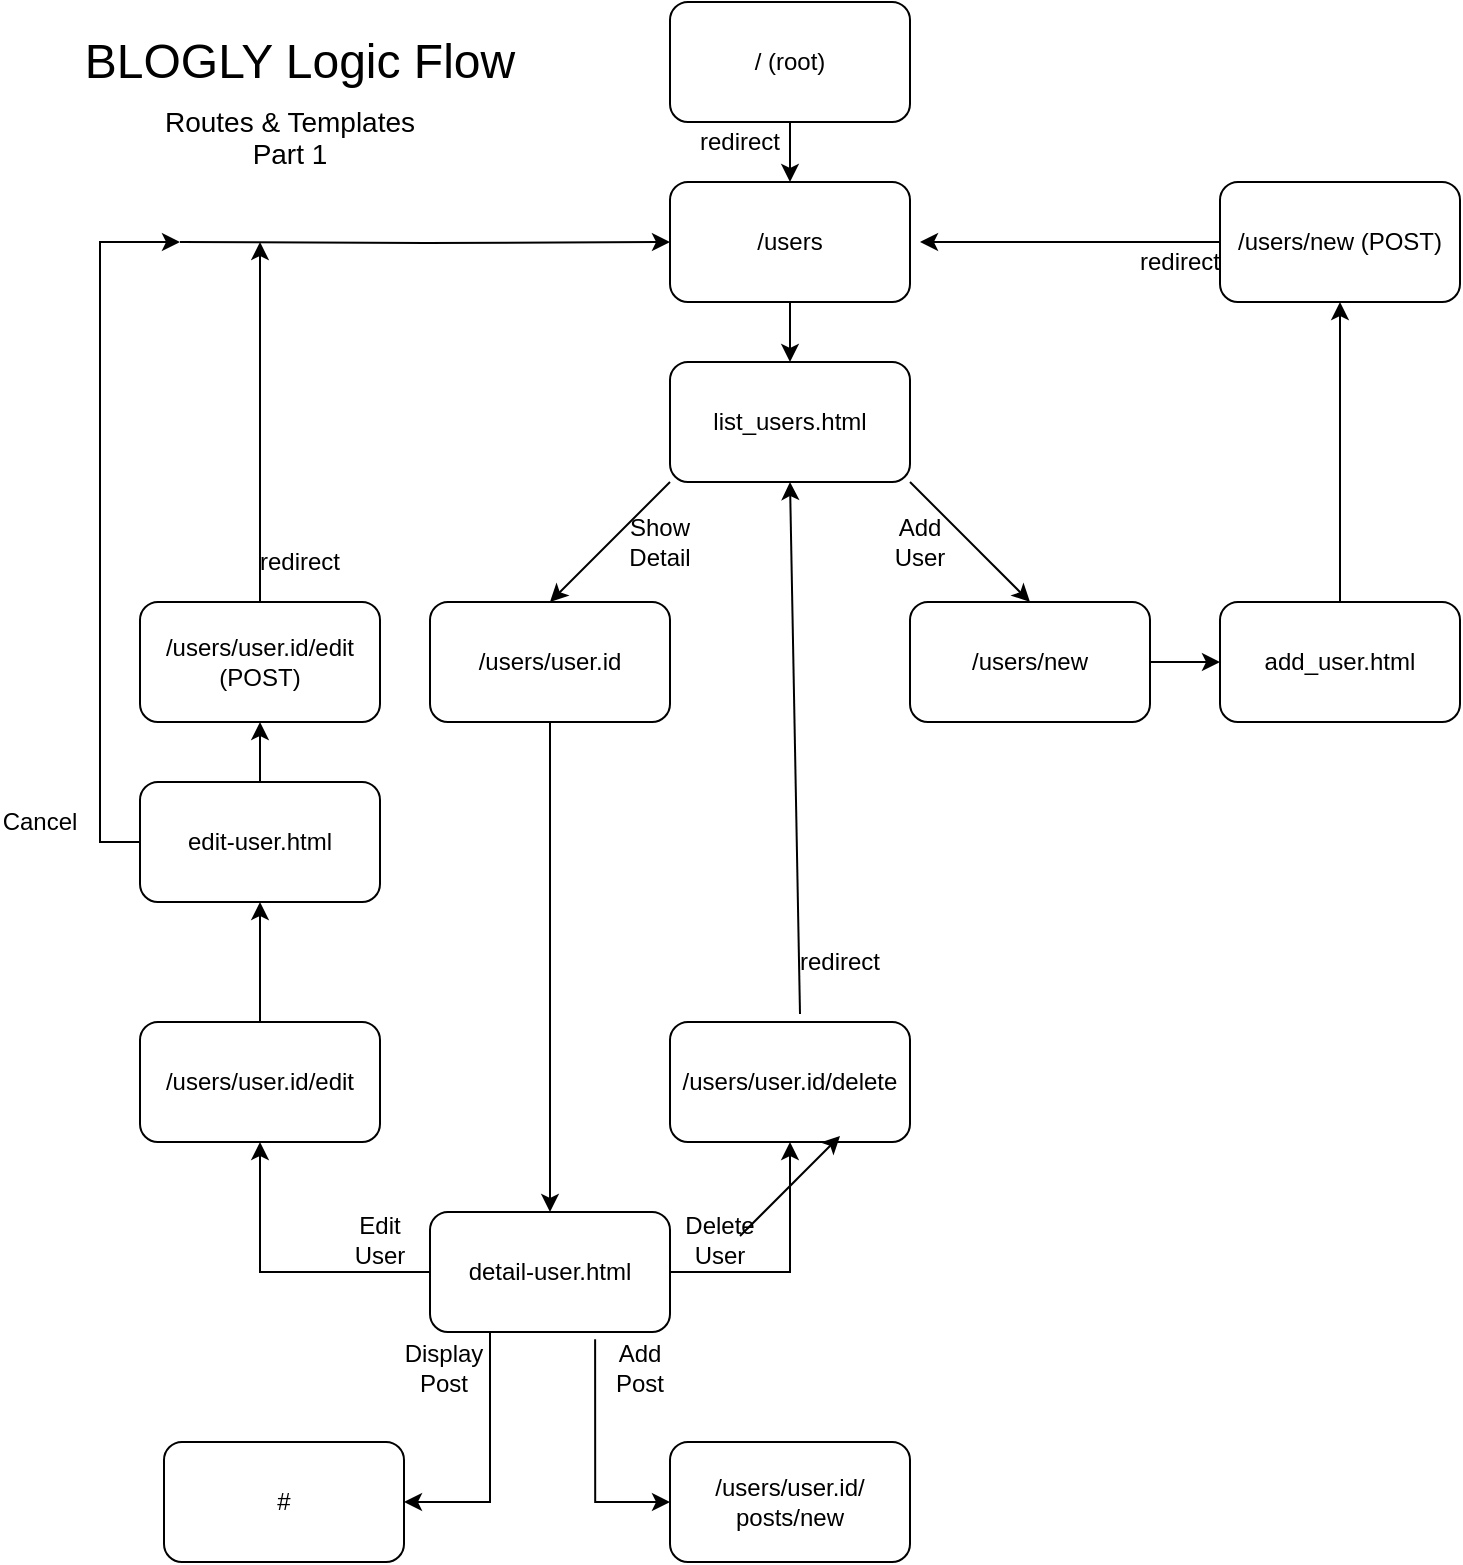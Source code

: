 <mxfile version="14.2.7" type="google"><diagram id="B1m8N1UM_1S-K_if4usi" name="Page-1"><mxGraphModel dx="1038" dy="548" grid="0" gridSize="10" guides="1" tooltips="1" connect="1" arrows="1" fold="1" page="1" pageScale="1" pageWidth="850" pageHeight="1100" background="none" math="0" shadow="0"><root><mxCell id="0"/><mxCell id="1" parent="0"/><mxCell id="d1gTPSpbbqNG_WyXYO8l-3" style="edgeStyle=none;rounded=0;orthogonalLoop=1;jettySize=auto;html=1;exitX=0.5;exitY=1;exitDx=0;exitDy=0;entryX=0.5;entryY=0;entryDx=0;entryDy=0;" parent="1" source="d1gTPSpbbqNG_WyXYO8l-1" target="d1gTPSpbbqNG_WyXYO8l-2" edge="1"><mxGeometry relative="1" as="geometry"/></mxCell><mxCell id="d1gTPSpbbqNG_WyXYO8l-1" value="/ (root)" style="rounded=1;whiteSpace=wrap;html=1;" parent="1" vertex="1"><mxGeometry x="365" y="20" width="120" height="60" as="geometry"/></mxCell><mxCell id="d1gTPSpbbqNG_WyXYO8l-2" value="/users" style="rounded=1;whiteSpace=wrap;html=1;" parent="1" vertex="1"><mxGeometry x="365" y="110" width="120" height="60" as="geometry"/></mxCell><mxCell id="Xjxq3Y1QTQwHy-LUefCz-23" style="edgeStyle=none;rounded=0;orthogonalLoop=1;jettySize=auto;html=1;exitX=0;exitY=1;exitDx=0;exitDy=0;entryX=0.5;entryY=0;entryDx=0;entryDy=0;" parent="1" source="Xjxq3Y1QTQwHy-LUefCz-1" target="Xjxq3Y1QTQwHy-LUefCz-16" edge="1"><mxGeometry relative="1" as="geometry"/></mxCell><mxCell id="Xjxq3Y1QTQwHy-LUefCz-24" style="edgeStyle=none;rounded=0;orthogonalLoop=1;jettySize=auto;html=1;exitX=1;exitY=1;exitDx=0;exitDy=0;entryX=0.5;entryY=0;entryDx=0;entryDy=0;" parent="1" source="Xjxq3Y1QTQwHy-LUefCz-1" target="Xjxq3Y1QTQwHy-LUefCz-3" edge="1"><mxGeometry relative="1" as="geometry"/></mxCell><mxCell id="6" style="edgeStyle=orthogonalEdgeStyle;rounded=0;orthogonalLoop=1;jettySize=auto;html=1;entryX=0;entryY=0.5;entryDx=0;entryDy=0;" parent="1" target="d1gTPSpbbqNG_WyXYO8l-2" edge="1"><mxGeometry relative="1" as="geometry"><mxPoint x="120" y="140" as="sourcePoint"/><mxPoint x="320" y="190" as="targetPoint"/></mxGeometry></mxCell><mxCell id="Xjxq3Y1QTQwHy-LUefCz-1" value="list_users.html" style="rounded=1;whiteSpace=wrap;html=1;" parent="1" vertex="1"><mxGeometry x="365" y="200" width="120" height="60" as="geometry"/></mxCell><mxCell id="Xjxq3Y1QTQwHy-LUefCz-9" style="edgeStyle=orthogonalEdgeStyle;rounded=0;orthogonalLoop=1;jettySize=auto;html=1;exitX=1;exitY=0.5;exitDx=0;exitDy=0;entryX=0;entryY=0.5;entryDx=0;entryDy=0;" parent="1" source="Xjxq3Y1QTQwHy-LUefCz-3" target="Xjxq3Y1QTQwHy-LUefCz-8" edge="1"><mxGeometry relative="1" as="geometry"/></mxCell><mxCell id="Xjxq3Y1QTQwHy-LUefCz-3" value="/users/new" style="rounded=1;whiteSpace=wrap;html=1;" parent="1" vertex="1"><mxGeometry x="485" y="320" width="120" height="60" as="geometry"/></mxCell><mxCell id="Xjxq3Y1QTQwHy-LUefCz-11" value="" style="edgeStyle=orthogonalEdgeStyle;rounded=0;orthogonalLoop=1;jettySize=auto;html=1;" parent="1" source="Xjxq3Y1QTQwHy-LUefCz-8" target="Xjxq3Y1QTQwHy-LUefCz-10" edge="1"><mxGeometry relative="1" as="geometry"/></mxCell><mxCell id="Xjxq3Y1QTQwHy-LUefCz-8" value="add_user.html" style="rounded=1;whiteSpace=wrap;html=1;" parent="1" vertex="1"><mxGeometry x="640" y="320" width="120" height="60" as="geometry"/></mxCell><mxCell id="Xjxq3Y1QTQwHy-LUefCz-25" style="edgeStyle=none;rounded=0;orthogonalLoop=1;jettySize=auto;html=1;exitX=0;exitY=0.5;exitDx=0;exitDy=0;" parent="1" source="Xjxq3Y1QTQwHy-LUefCz-10" edge="1"><mxGeometry relative="1" as="geometry"><mxPoint x="490" y="140" as="targetPoint"/></mxGeometry></mxCell><mxCell id="Xjxq3Y1QTQwHy-LUefCz-10" value="/users/new (POST)" style="rounded=1;whiteSpace=wrap;html=1;" parent="1" vertex="1"><mxGeometry x="640" y="110" width="120" height="60" as="geometry"/></mxCell><mxCell id="Xjxq3Y1QTQwHy-LUefCz-13" value="redirect" style="text;html=1;strokeColor=none;fillColor=none;align=center;verticalAlign=middle;whiteSpace=wrap;rounded=0;" parent="1" vertex="1"><mxGeometry x="600" y="140" width="40" height="20" as="geometry"/></mxCell><mxCell id="Xjxq3Y1QTQwHy-LUefCz-14" style="edgeStyle=orthogonalEdgeStyle;rounded=0;orthogonalLoop=1;jettySize=auto;html=1;exitX=0.5;exitY=1;exitDx=0;exitDy=0;entryX=0.5;entryY=0;entryDx=0;entryDy=0;" parent="1" source="d1gTPSpbbqNG_WyXYO8l-2" target="Xjxq3Y1QTQwHy-LUefCz-1" edge="1"><mxGeometry relative="1" as="geometry"/></mxCell><mxCell id="Xjxq3Y1QTQwHy-LUefCz-15" value="Add User" style="text;html=1;strokeColor=none;fillColor=none;align=center;verticalAlign=middle;whiteSpace=wrap;rounded=0;" parent="1" vertex="1"><mxGeometry x="470" y="280" width="40" height="20" as="geometry"/></mxCell><mxCell id="Xjxq3Y1QTQwHy-LUefCz-22" style="edgeStyle=none;rounded=0;orthogonalLoop=1;jettySize=auto;html=1;exitX=0.5;exitY=1;exitDx=0;exitDy=0;" parent="1" source="Xjxq3Y1QTQwHy-LUefCz-16" target="Xjxq3Y1QTQwHy-LUefCz-18" edge="1"><mxGeometry relative="1" as="geometry"/></mxCell><mxCell id="Xjxq3Y1QTQwHy-LUefCz-16" value="/users/user.id" style="rounded=1;whiteSpace=wrap;html=1;" parent="1" vertex="1"><mxGeometry x="245" y="320" width="120" height="60" as="geometry"/></mxCell><mxCell id="Xjxq3Y1QTQwHy-LUefCz-30" style="edgeStyle=none;rounded=0;orthogonalLoop=1;jettySize=auto;html=1;exitX=1;exitY=0.5;exitDx=0;exitDy=0;entryX=0.5;entryY=1;entryDx=0;entryDy=0;" parent="1" source="Xjxq3Y1QTQwHy-LUefCz-18" target="Xjxq3Y1QTQwHy-LUefCz-28" edge="1"><mxGeometry relative="1" as="geometry"><Array as="points"><mxPoint x="425" y="655"/></Array></mxGeometry></mxCell><mxCell id="Xjxq3Y1QTQwHy-LUefCz-31" style="edgeStyle=none;rounded=0;orthogonalLoop=1;jettySize=auto;html=1;entryX=0.5;entryY=1;entryDx=0;entryDy=0;exitX=0;exitY=0.5;exitDx=0;exitDy=0;" parent="1" source="Xjxq3Y1QTQwHy-LUefCz-18" target="Xjxq3Y1QTQwHy-LUefCz-29" edge="1"><mxGeometry relative="1" as="geometry"><mxPoint x="172" y="641" as="sourcePoint"/><Array as="points"><mxPoint x="160" y="655"/></Array></mxGeometry></mxCell><mxCell id="XTLho_6c96__DmBEc0nu-17" style="edgeStyle=orthogonalEdgeStyle;rounded=0;orthogonalLoop=1;jettySize=auto;html=1;exitX=0.688;exitY=1.06;exitDx=0;exitDy=0;entryX=0;entryY=0.5;entryDx=0;entryDy=0;exitPerimeter=0;" edge="1" parent="1" source="Xjxq3Y1QTQwHy-LUefCz-18" target="XTLho_6c96__DmBEc0nu-13"><mxGeometry relative="1" as="geometry"/></mxCell><mxCell id="XTLho_6c96__DmBEc0nu-18" style="edgeStyle=orthogonalEdgeStyle;rounded=0;orthogonalLoop=1;jettySize=auto;html=1;exitX=0.25;exitY=1;exitDx=0;exitDy=0;entryX=1;entryY=0.5;entryDx=0;entryDy=0;" edge="1" parent="1" source="Xjxq3Y1QTQwHy-LUefCz-18" target="XTLho_6c96__DmBEc0nu-14"><mxGeometry relative="1" as="geometry"/></mxCell><mxCell id="Xjxq3Y1QTQwHy-LUefCz-18" value="detail-user.html" style="rounded=1;whiteSpace=wrap;html=1;" parent="1" vertex="1"><mxGeometry x="245" y="625" width="120" height="60" as="geometry"/></mxCell><mxCell id="Xjxq3Y1QTQwHy-LUefCz-27" value="Show Detail" style="text;html=1;strokeColor=none;fillColor=none;align=center;verticalAlign=middle;whiteSpace=wrap;rounded=0;" parent="1" vertex="1"><mxGeometry x="340" y="280" width="40" height="20" as="geometry"/></mxCell><mxCell id="Xjxq3Y1QTQwHy-LUefCz-37" style="edgeStyle=none;rounded=0;orthogonalLoop=1;jettySize=auto;html=1;entryX=0.5;entryY=1;entryDx=0;entryDy=0;" parent="1" target="Xjxq3Y1QTQwHy-LUefCz-1" edge="1"><mxGeometry relative="1" as="geometry"><mxPoint x="430" y="526" as="sourcePoint"/></mxGeometry></mxCell><mxCell id="Xjxq3Y1QTQwHy-LUefCz-28" value="&lt;span&gt;/users/user.id/delete&lt;/span&gt;" style="rounded=1;whiteSpace=wrap;html=1;" parent="1" vertex="1"><mxGeometry x="365" y="530" width="120" height="60" as="geometry"/></mxCell><mxCell id="kS01yKRe7qh5U92pJ__t-3" value="" style="edgeStyle=none;rounded=0;orthogonalLoop=1;jettySize=auto;html=1;" parent="1" source="Xjxq3Y1QTQwHy-LUefCz-29" target="kS01yKRe7qh5U92pJ__t-2" edge="1"><mxGeometry relative="1" as="geometry"/></mxCell><mxCell id="Xjxq3Y1QTQwHy-LUefCz-29" value="&lt;font style=&quot;font-size: 12px&quot;&gt;/users/user.id/edit&lt;/font&gt;" style="rounded=1;whiteSpace=wrap;html=1;" parent="1" vertex="1"><mxGeometry x="100" y="530" width="120" height="60" as="geometry"/></mxCell><mxCell id="Xjxq3Y1QTQwHy-LUefCz-32" value="Edit User" style="text;html=1;strokeColor=none;fillColor=none;align=center;verticalAlign=middle;whiteSpace=wrap;rounded=0;" parent="1" vertex="1"><mxGeometry x="200" y="629" width="40" height="20" as="geometry"/></mxCell><mxCell id="Xjxq3Y1QTQwHy-LUefCz-33" value="Delete User" style="text;html=1;strokeColor=none;fillColor=none;align=center;verticalAlign=middle;whiteSpace=wrap;rounded=0;" parent="1" vertex="1"><mxGeometry x="370" y="629" width="40" height="20" as="geometry"/></mxCell><mxCell id="Xjxq3Y1QTQwHy-LUefCz-38" value="redirect" style="text;html=1;strokeColor=none;fillColor=none;align=center;verticalAlign=middle;whiteSpace=wrap;rounded=0;" parent="1" vertex="1"><mxGeometry x="430" y="490" width="40" height="20" as="geometry"/></mxCell><mxCell id="5" style="edgeStyle=orthogonalEdgeStyle;rounded=0;orthogonalLoop=1;jettySize=auto;html=1;exitX=0.5;exitY=0;exitDx=0;exitDy=0;" parent="1" source="kS01yKRe7qh5U92pJ__t-1" edge="1"><mxGeometry relative="1" as="geometry"><mxPoint x="160" y="140" as="targetPoint"/></mxGeometry></mxCell><mxCell id="kS01yKRe7qh5U92pJ__t-1" value="&lt;font style=&quot;font-size: 12px&quot;&gt;/users/user.id/edit (POST)&lt;/font&gt;" style="rounded=1;whiteSpace=wrap;html=1;" parent="1" vertex="1"><mxGeometry x="100" y="320" width="120" height="60" as="geometry"/></mxCell><mxCell id="kS01yKRe7qh5U92pJ__t-4" value="" style="edgeStyle=none;rounded=0;orthogonalLoop=1;jettySize=auto;html=1;" parent="1" source="kS01yKRe7qh5U92pJ__t-2" target="kS01yKRe7qh5U92pJ__t-1" edge="1"><mxGeometry relative="1" as="geometry"/></mxCell><mxCell id="kS01yKRe7qh5U92pJ__t-8" style="edgeStyle=orthogonalEdgeStyle;rounded=0;orthogonalLoop=1;jettySize=auto;html=1;exitX=0;exitY=0.5;exitDx=0;exitDy=0;" parent="1" source="kS01yKRe7qh5U92pJ__t-2" edge="1"><mxGeometry relative="1" as="geometry"><mxPoint x="120" y="140" as="targetPoint"/><Array as="points"><mxPoint x="80" y="440"/><mxPoint x="80" y="140"/></Array></mxGeometry></mxCell><mxCell id="kS01yKRe7qh5U92pJ__t-2" value="edit-user.html" style="rounded=1;whiteSpace=wrap;html=1;" parent="1" vertex="1"><mxGeometry x="100" y="410" width="120" height="60" as="geometry"/></mxCell><mxCell id="kS01yKRe7qh5U92pJ__t-6" value="&lt;font style=&quot;font-size: 24px&quot;&gt;BLOGLY Logic Flow&lt;/font&gt;" style="text;html=1;strokeColor=none;fillColor=none;align=center;verticalAlign=middle;whiteSpace=wrap;rounded=0;" parent="1" vertex="1"><mxGeometry x="60" y="40" width="240" height="20" as="geometry"/></mxCell><mxCell id="kS01yKRe7qh5U92pJ__t-7" value="&lt;font style=&quot;font-size: 14px&quot;&gt;Routes &amp;amp; Templates&lt;/font&gt;" style="text;html=1;strokeColor=none;fillColor=none;align=center;verticalAlign=middle;whiteSpace=wrap;rounded=0;" parent="1" vertex="1"><mxGeometry x="70" y="70" width="210" height="20" as="geometry"/></mxCell><mxCell id="kS01yKRe7qh5U92pJ__t-9" value="Cancel" style="text;html=1;strokeColor=none;fillColor=none;align=center;verticalAlign=middle;whiteSpace=wrap;rounded=0;" parent="1" vertex="1"><mxGeometry x="30" y="420" width="40" height="20" as="geometry"/></mxCell><mxCell id="kS01yKRe7qh5U92pJ__t-10" value="redirect" style="text;html=1;strokeColor=none;fillColor=none;align=center;verticalAlign=middle;whiteSpace=wrap;rounded=0;" parent="1" vertex="1"><mxGeometry x="160" y="290" width="40" height="20" as="geometry"/></mxCell><mxCell id="3" value="redirect" style="text;html=1;strokeColor=none;fillColor=none;align=center;verticalAlign=middle;whiteSpace=wrap;rounded=0;" parent="1" vertex="1"><mxGeometry x="380" y="80" width="40" height="20" as="geometry"/></mxCell><mxCell id="XTLho_6c96__DmBEc0nu-6" value="&lt;font style=&quot;font-size: 14px&quot;&gt;Part 1&lt;/font&gt;" style="text;html=1;strokeColor=none;fillColor=none;align=center;verticalAlign=middle;whiteSpace=wrap;rounded=0;" vertex="1" parent="1"><mxGeometry x="70" y="86" width="210" height="20" as="geometry"/></mxCell><mxCell id="XTLho_6c96__DmBEc0nu-13" value="/users/user.id/&lt;br&gt;posts/new" style="rounded=1;whiteSpace=wrap;html=1;" vertex="1" parent="1"><mxGeometry x="365" y="740" width="120" height="60" as="geometry"/></mxCell><mxCell id="XTLho_6c96__DmBEc0nu-14" value="#" style="rounded=1;whiteSpace=wrap;html=1;" vertex="1" parent="1"><mxGeometry x="112" y="740" width="120" height="60" as="geometry"/></mxCell><mxCell id="XTLho_6c96__DmBEc0nu-15" value="Add Post" style="text;html=1;strokeColor=none;fillColor=none;align=center;verticalAlign=middle;whiteSpace=wrap;rounded=0;" vertex="1" parent="1"><mxGeometry x="330" y="693" width="40" height="20" as="geometry"/></mxCell><mxCell id="XTLho_6c96__DmBEc0nu-16" value="" style="endArrow=classic;html=1;" edge="1" parent="1"><mxGeometry width="50" height="50" relative="1" as="geometry"><mxPoint x="400" y="637" as="sourcePoint"/><mxPoint x="450" y="587" as="targetPoint"/></mxGeometry></mxCell><mxCell id="XTLho_6c96__DmBEc0nu-19" value="Display Post" style="text;html=1;strokeColor=none;fillColor=none;align=center;verticalAlign=middle;whiteSpace=wrap;rounded=0;" vertex="1" parent="1"><mxGeometry x="232" y="698.5" width="40" height="9" as="geometry"/></mxCell></root></mxGraphModel></diagram></mxfile>